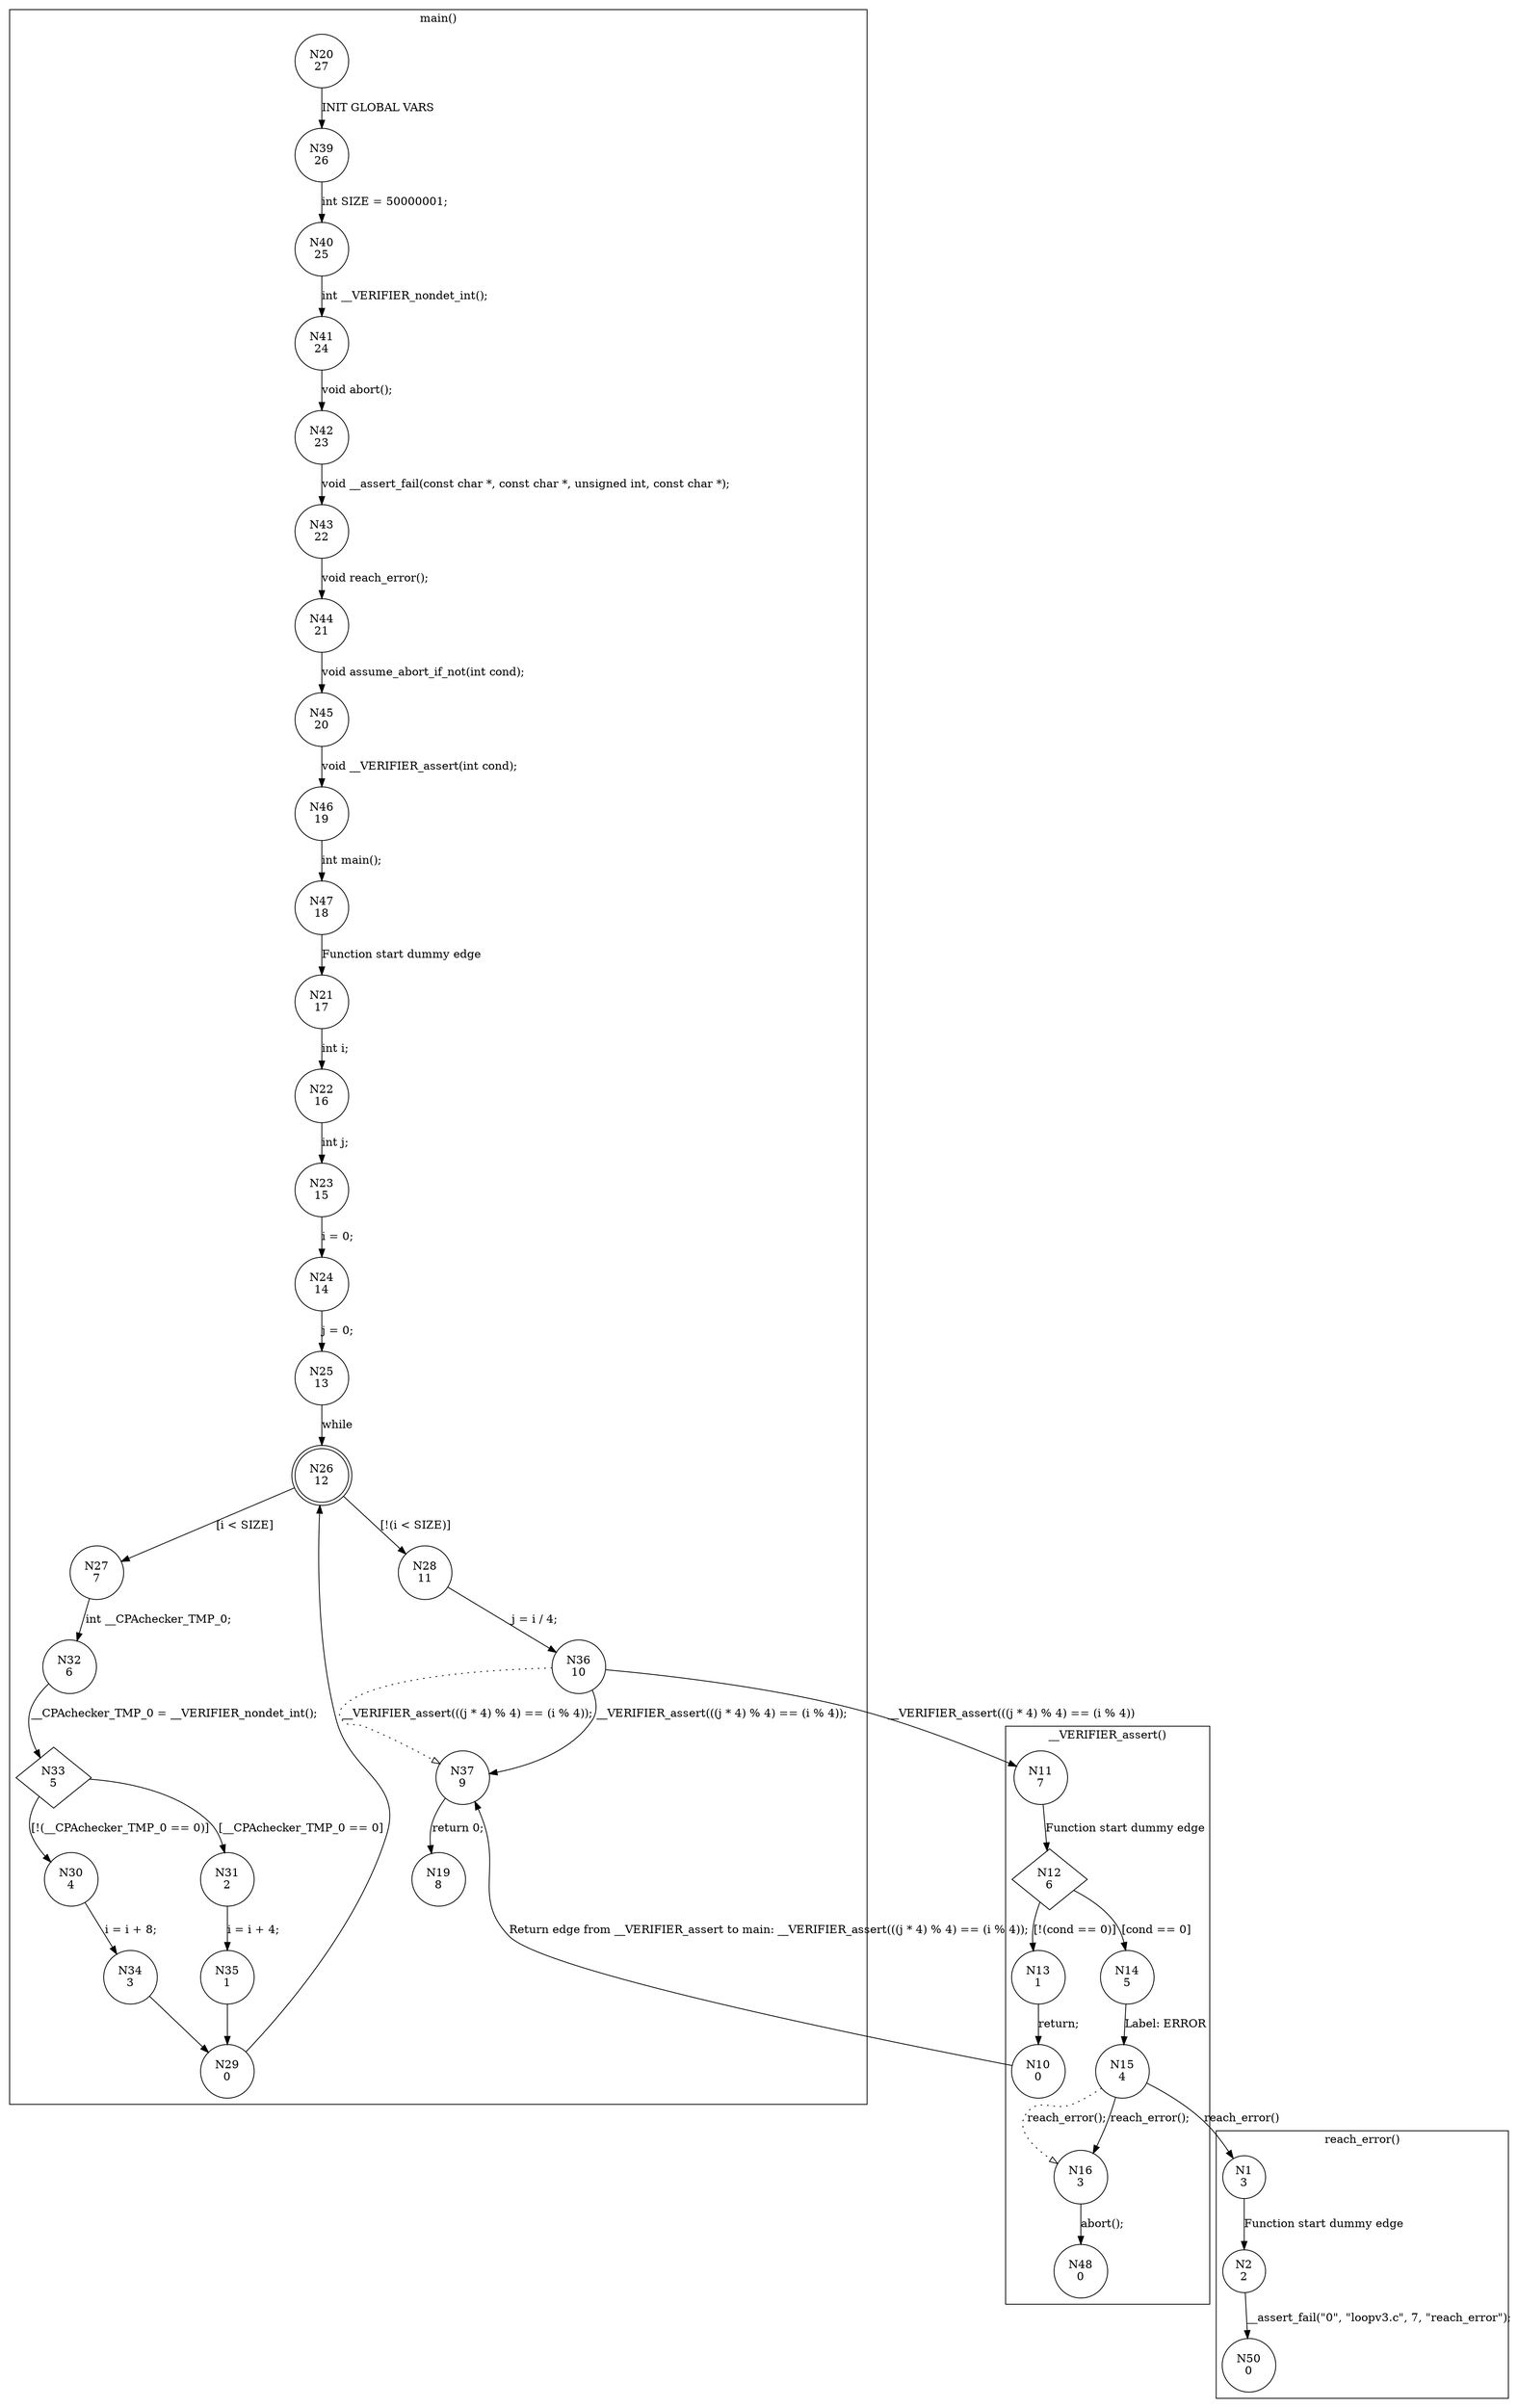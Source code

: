 digraph CFA {
20 [shape="circle" label="N20\n27"]
39 [shape="circle" label="N39\n26"]
40 [shape="circle" label="N40\n25"]
41 [shape="circle" label="N41\n24"]
42 [shape="circle" label="N42\n23"]
43 [shape="circle" label="N43\n22"]
44 [shape="circle" label="N44\n21"]
45 [shape="circle" label="N45\n20"]
46 [shape="circle" label="N46\n19"]
47 [shape="circle" label="N47\n18"]
21 [shape="circle" label="N21\n17"]
22 [shape="circle" label="N22\n16"]
23 [shape="circle" label="N23\n15"]
24 [shape="circle" label="N24\n14"]
25 [shape="circle" label="N25\n13"]
26 [shape="doublecircle" label="N26\n12"]
28 [shape="circle" label="N28\n11"]
36 [shape="circle" label="N36\n10"]
11 [shape="circle" label="N11\n7"]
12 [shape="diamond" label="N12\n6"]
13 [shape="circle" label="N13\n1"]
10 [shape="circle" label="N10\n0"]
37 [shape="circle" label="N37\n9"]
19 [shape="circle" label="N19\n8"]
14 [shape="circle" label="N14\n5"]
15 [shape="circle" label="N15\n4"]
1 [shape="circle" label="N1\n3"]
2 [shape="circle" label="N2\n2"]
50 [shape="circle" label="N50\n0"]
16 [shape="circle" label="N16\n3"]
48 [shape="circle" label="N48\n0"]
27 [shape="circle" label="N27\n7"]
32 [shape="circle" label="N32\n6"]
33 [shape="diamond" label="N33\n5"]
30 [shape="circle" label="N30\n4"]
34 [shape="circle" label="N34\n3"]
29 [shape="circle" label="N29\n0"]
31 [shape="circle" label="N31\n2"]
35 [shape="circle" label="N35\n1"]
node [shape="circle"]
subgraph cluster___VERIFIER_assert {
label="__VERIFIER_assert()"
11 -> 12 [label="Function start dummy edge"]
12 -> 14 [label="[cond == 0]"]
12 -> 13 [label="[!(cond == 0)]"]
13 -> 10 [label="return;"]
14 -> 15 [label="Label: ERROR"]
15 -> 16 [label="reach_error();" style="dotted" arrowhead="empty"]
15 -> 16 [label="reach_error();"]
16 -> 48 [label="abort();"]}
subgraph cluster_assume_abort_if_not {
label="assume_abort_if_not()"
}
subgraph cluster_main {
label="main()"
20 -> 39 [label="INIT GLOBAL VARS"]
39 -> 40 [label="int SIZE = 50000001;"]
40 -> 41 [label="int __VERIFIER_nondet_int();"]
41 -> 42 [label="void abort();"]
42 -> 43 [label="void __assert_fail(const char *, const char *, unsigned int, const char *);"]
43 -> 44 [label="void reach_error();"]
44 -> 45 [label="void assume_abort_if_not(int cond);"]
45 -> 46 [label="void __VERIFIER_assert(int cond);"]
46 -> 47 [label="int main();"]
47 -> 21 [label="Function start dummy edge"]
21 -> 22 [label="int i;"]
22 -> 23 [label="int j;"]
23 -> 24 [label="i = 0;"]
24 -> 25 [label="j = 0;"]
25 -> 26 [label="while"]
26 -> 27 [label="[i < SIZE]"]
26 -> 28 [label="[!(i < SIZE)]"]
28 -> 36 [label="j = i / 4;"]
36 -> 37 [label="__VERIFIER_assert(((j * 4) % 4) == (i % 4));" style="dotted" arrowhead="empty"]
36 -> 37 [label="__VERIFIER_assert(((j * 4) % 4) == (i % 4));"]
37 -> 19 [label="return 0;"]
27 -> 32 [label="int __CPAchecker_TMP_0;"]
32 -> 33 [label="__CPAchecker_TMP_0 = __VERIFIER_nondet_int();"]
33 -> 31 [label="[__CPAchecker_TMP_0 == 0]"]
33 -> 30 [label="[!(__CPAchecker_TMP_0 == 0)]"]
30 -> 34 [label="i = i + 8;"]
34 -> 29 [label=""]
29 -> 26 [label=""]
31 -> 35 [label="i = i + 4;"]
35 -> 29 [label=""]}
subgraph cluster_reach_error {
label="reach_error()"
1 -> 2 [label="Function start dummy edge"]
2 -> 50 [label="__assert_fail(\"0\", \"loopv3.c\", 7, \"reach_error\");"]}
36 -> 11 [label="__VERIFIER_assert(((j * 4) % 4) == (i % 4))"]
10 -> 37 [label="Return edge from __VERIFIER_assert to main: __VERIFIER_assert(((j * 4) % 4) == (i % 4));"]
15 -> 1 [label="reach_error()"]}